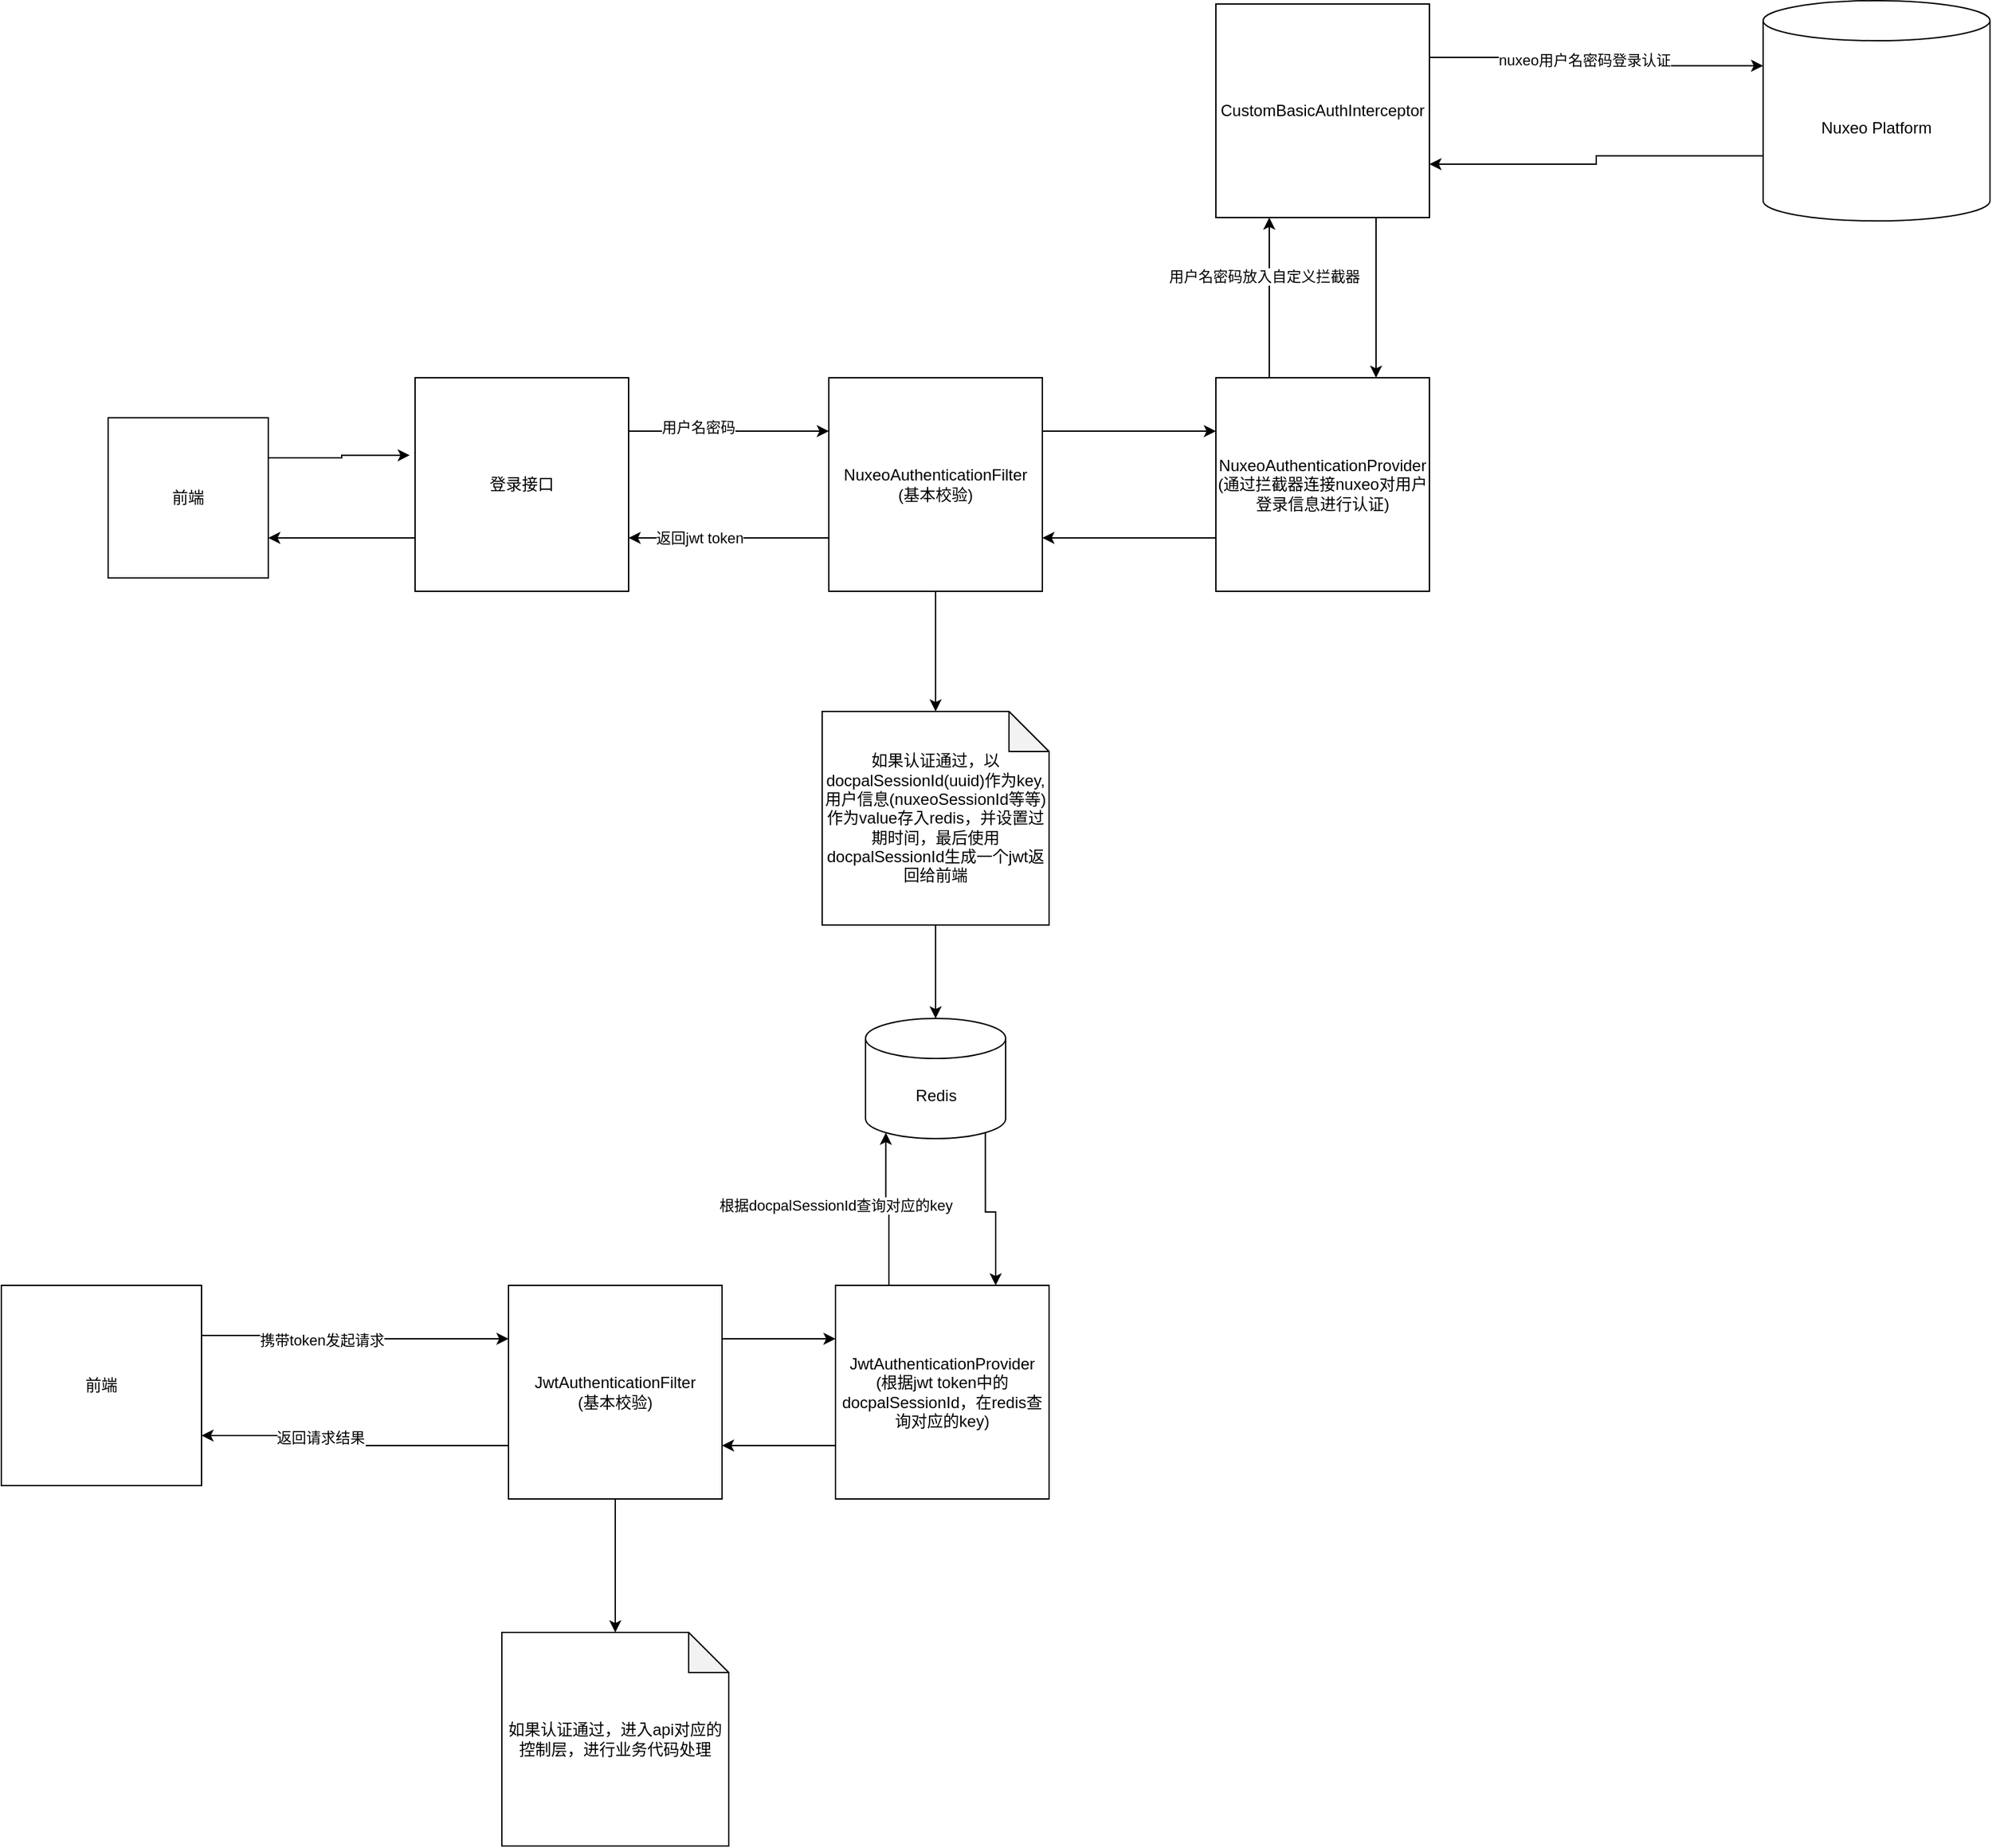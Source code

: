 <mxfile version="21.0.6" type="github">
  <diagram name="Page-1" id="2YBvvXClWsGukQMizWep">
    <mxGraphModel dx="2294" dy="782" grid="1" gridSize="10" guides="1" tooltips="1" connect="1" arrows="1" fold="1" page="1" pageScale="1" pageWidth="850" pageHeight="1100" math="0" shadow="0">
      <root>
        <mxCell id="0" />
        <mxCell id="1" parent="0" />
        <mxCell id="7au_PphxwlcLs9A8Q_GM-40" style="edgeStyle=orthogonalEdgeStyle;rounded=0;orthogonalLoop=1;jettySize=auto;html=1;exitX=1;exitY=0.25;exitDx=0;exitDy=0;entryX=-0.025;entryY=0.363;entryDx=0;entryDy=0;entryPerimeter=0;" edge="1" parent="1" source="7au_PphxwlcLs9A8Q_GM-1" target="7au_PphxwlcLs9A8Q_GM-2">
          <mxGeometry relative="1" as="geometry" />
        </mxCell>
        <mxCell id="7au_PphxwlcLs9A8Q_GM-1" value="前端" style="whiteSpace=wrap;html=1;aspect=fixed;" vertex="1" parent="1">
          <mxGeometry x="-260" y="530" width="120" height="120" as="geometry" />
        </mxCell>
        <mxCell id="7au_PphxwlcLs9A8Q_GM-38" style="edgeStyle=orthogonalEdgeStyle;rounded=0;orthogonalLoop=1;jettySize=auto;html=1;exitX=1;exitY=0.25;exitDx=0;exitDy=0;entryX=0;entryY=0.25;entryDx=0;entryDy=0;" edge="1" parent="1" source="7au_PphxwlcLs9A8Q_GM-2" target="7au_PphxwlcLs9A8Q_GM-3">
          <mxGeometry relative="1" as="geometry" />
        </mxCell>
        <mxCell id="7au_PphxwlcLs9A8Q_GM-52" value="用户名密码" style="edgeLabel;html=1;align=center;verticalAlign=middle;resizable=0;points=[];" vertex="1" connectable="0" parent="7au_PphxwlcLs9A8Q_GM-38">
          <mxGeometry x="-0.307" y="3" relative="1" as="geometry">
            <mxPoint as="offset" />
          </mxGeometry>
        </mxCell>
        <mxCell id="7au_PphxwlcLs9A8Q_GM-41" style="edgeStyle=orthogonalEdgeStyle;rounded=0;orthogonalLoop=1;jettySize=auto;html=1;exitX=0;exitY=0.75;exitDx=0;exitDy=0;entryX=1;entryY=0.75;entryDx=0;entryDy=0;" edge="1" parent="1" source="7au_PphxwlcLs9A8Q_GM-2" target="7au_PphxwlcLs9A8Q_GM-1">
          <mxGeometry relative="1" as="geometry" />
        </mxCell>
        <mxCell id="7au_PphxwlcLs9A8Q_GM-2" value="登录接口" style="whiteSpace=wrap;html=1;aspect=fixed;" vertex="1" parent="1">
          <mxGeometry x="-30" y="500" width="160" height="160" as="geometry" />
        </mxCell>
        <mxCell id="7au_PphxwlcLs9A8Q_GM-27" style="edgeStyle=orthogonalEdgeStyle;rounded=0;orthogonalLoop=1;jettySize=auto;html=1;exitX=1;exitY=0.25;exitDx=0;exitDy=0;entryX=0;entryY=0.25;entryDx=0;entryDy=0;" edge="1" parent="1" source="7au_PphxwlcLs9A8Q_GM-3" target="7au_PphxwlcLs9A8Q_GM-4">
          <mxGeometry relative="1" as="geometry" />
        </mxCell>
        <mxCell id="7au_PphxwlcLs9A8Q_GM-39" style="edgeStyle=orthogonalEdgeStyle;rounded=0;orthogonalLoop=1;jettySize=auto;html=1;exitX=0;exitY=0.75;exitDx=0;exitDy=0;entryX=1;entryY=0.75;entryDx=0;entryDy=0;" edge="1" parent="1" source="7au_PphxwlcLs9A8Q_GM-3" target="7au_PphxwlcLs9A8Q_GM-2">
          <mxGeometry relative="1" as="geometry" />
        </mxCell>
        <mxCell id="7au_PphxwlcLs9A8Q_GM-51" value="返回jwt token" style="edgeLabel;html=1;align=center;verticalAlign=middle;resizable=0;points=[];" vertex="1" connectable="0" parent="7au_PphxwlcLs9A8Q_GM-39">
          <mxGeometry x="0.294" relative="1" as="geometry">
            <mxPoint as="offset" />
          </mxGeometry>
        </mxCell>
        <mxCell id="7au_PphxwlcLs9A8Q_GM-43" style="edgeStyle=orthogonalEdgeStyle;rounded=0;orthogonalLoop=1;jettySize=auto;html=1;" edge="1" parent="1" source="7au_PphxwlcLs9A8Q_GM-3" target="7au_PphxwlcLs9A8Q_GM-7">
          <mxGeometry relative="1" as="geometry" />
        </mxCell>
        <mxCell id="7au_PphxwlcLs9A8Q_GM-3" value="NuxeoAuthenticationFilter&lt;br&gt;(基本校验)" style="whiteSpace=wrap;html=1;aspect=fixed;" vertex="1" parent="1">
          <mxGeometry x="280" y="500" width="160" height="160" as="geometry" />
        </mxCell>
        <mxCell id="7au_PphxwlcLs9A8Q_GM-28" style="edgeStyle=orthogonalEdgeStyle;rounded=0;orthogonalLoop=1;jettySize=auto;html=1;exitX=0;exitY=0.75;exitDx=0;exitDy=0;entryX=1;entryY=0.75;entryDx=0;entryDy=0;" edge="1" parent="1" source="7au_PphxwlcLs9A8Q_GM-4" target="7au_PphxwlcLs9A8Q_GM-3">
          <mxGeometry relative="1" as="geometry" />
        </mxCell>
        <mxCell id="7au_PphxwlcLs9A8Q_GM-29" style="edgeStyle=orthogonalEdgeStyle;rounded=0;orthogonalLoop=1;jettySize=auto;html=1;exitX=0.25;exitY=0;exitDx=0;exitDy=0;entryX=0.25;entryY=1;entryDx=0;entryDy=0;" edge="1" parent="1" source="7au_PphxwlcLs9A8Q_GM-4" target="7au_PphxwlcLs9A8Q_GM-5">
          <mxGeometry relative="1" as="geometry">
            <Array as="points">
              <mxPoint x="610" y="450" />
              <mxPoint x="610" y="450" />
            </Array>
          </mxGeometry>
        </mxCell>
        <mxCell id="7au_PphxwlcLs9A8Q_GM-47" value="用户名密码放入自定义拦截器" style="edgeLabel;html=1;align=center;verticalAlign=middle;resizable=0;points=[];" vertex="1" connectable="0" parent="7au_PphxwlcLs9A8Q_GM-29">
          <mxGeometry x="0.267" y="4" relative="1" as="geometry">
            <mxPoint as="offset" />
          </mxGeometry>
        </mxCell>
        <mxCell id="7au_PphxwlcLs9A8Q_GM-4" value="NuxeoAuthenticationProvider&lt;br&gt;(通过拦截器连接nuxeo对用户登录信息进行认证)" style="whiteSpace=wrap;html=1;aspect=fixed;" vertex="1" parent="1">
          <mxGeometry x="570" y="500" width="160" height="160" as="geometry" />
        </mxCell>
        <mxCell id="7au_PphxwlcLs9A8Q_GM-30" style="edgeStyle=orthogonalEdgeStyle;rounded=0;orthogonalLoop=1;jettySize=auto;html=1;exitX=0.75;exitY=1;exitDx=0;exitDy=0;entryX=0.75;entryY=0;entryDx=0;entryDy=0;" edge="1" parent="1" source="7au_PphxwlcLs9A8Q_GM-5" target="7au_PphxwlcLs9A8Q_GM-4">
          <mxGeometry relative="1" as="geometry" />
        </mxCell>
        <mxCell id="7au_PphxwlcLs9A8Q_GM-36" style="edgeStyle=orthogonalEdgeStyle;rounded=0;orthogonalLoop=1;jettySize=auto;html=1;exitX=1;exitY=0.25;exitDx=0;exitDy=0;entryX=0;entryY=0;entryDx=0;entryDy=48.75;entryPerimeter=0;" edge="1" parent="1" source="7au_PphxwlcLs9A8Q_GM-5" target="7au_PphxwlcLs9A8Q_GM-21">
          <mxGeometry relative="1" as="geometry" />
        </mxCell>
        <mxCell id="7au_PphxwlcLs9A8Q_GM-46" value="nuxeo用户名密码登录认证" style="edgeLabel;html=1;align=center;verticalAlign=middle;resizable=0;points=[];" vertex="1" connectable="0" parent="7au_PphxwlcLs9A8Q_GM-36">
          <mxGeometry x="-0.225" y="-2" relative="1" as="geometry">
            <mxPoint x="16" as="offset" />
          </mxGeometry>
        </mxCell>
        <mxCell id="7au_PphxwlcLs9A8Q_GM-5" value="CustomBasicAuthInterceptor" style="whiteSpace=wrap;html=1;aspect=fixed;" vertex="1" parent="1">
          <mxGeometry x="570" y="220" width="160" height="160" as="geometry" />
        </mxCell>
        <mxCell id="7au_PphxwlcLs9A8Q_GM-18" style="edgeStyle=orthogonalEdgeStyle;rounded=0;orthogonalLoop=1;jettySize=auto;html=1;entryX=0.5;entryY=0;entryDx=0;entryDy=0;entryPerimeter=0;" edge="1" parent="1" source="7au_PphxwlcLs9A8Q_GM-7" target="7au_PphxwlcLs9A8Q_GM-8">
          <mxGeometry relative="1" as="geometry" />
        </mxCell>
        <mxCell id="7au_PphxwlcLs9A8Q_GM-7" value="如果认证通过，以docpalSessionId(uuid)作为key,用户信息(nuxeoSessionId等等)作为value存入redis，并设置过期时间，最后使用docpalSessionId生成一个jwt返回给前端" style="shape=note;whiteSpace=wrap;html=1;backgroundOutline=1;darkOpacity=0.05;" vertex="1" parent="1">
          <mxGeometry x="275" y="750" width="170" height="160" as="geometry" />
        </mxCell>
        <mxCell id="7au_PphxwlcLs9A8Q_GM-45" style="edgeStyle=orthogonalEdgeStyle;rounded=0;orthogonalLoop=1;jettySize=auto;html=1;exitX=0.855;exitY=1;exitDx=0;exitDy=-4.35;exitPerimeter=0;entryX=0.75;entryY=0;entryDx=0;entryDy=0;" edge="1" parent="1" source="7au_PphxwlcLs9A8Q_GM-8" target="7au_PphxwlcLs9A8Q_GM-10">
          <mxGeometry relative="1" as="geometry" />
        </mxCell>
        <mxCell id="7au_PphxwlcLs9A8Q_GM-8" value="Redis" style="shape=cylinder3;whiteSpace=wrap;html=1;boundedLbl=1;backgroundOutline=1;size=15;" vertex="1" parent="1">
          <mxGeometry x="307.5" y="980" width="105" height="90" as="geometry" />
        </mxCell>
        <mxCell id="7au_PphxwlcLs9A8Q_GM-54" style="edgeStyle=orthogonalEdgeStyle;rounded=0;orthogonalLoop=1;jettySize=auto;html=1;exitX=1;exitY=0.25;exitDx=0;exitDy=0;entryX=0;entryY=0.25;entryDx=0;entryDy=0;" edge="1" parent="1" source="7au_PphxwlcLs9A8Q_GM-9" target="7au_PphxwlcLs9A8Q_GM-10">
          <mxGeometry relative="1" as="geometry" />
        </mxCell>
        <mxCell id="7au_PphxwlcLs9A8Q_GM-56" style="edgeStyle=orthogonalEdgeStyle;rounded=0;orthogonalLoop=1;jettySize=auto;html=1;exitX=0;exitY=0.75;exitDx=0;exitDy=0;entryX=1;entryY=0.75;entryDx=0;entryDy=0;" edge="1" parent="1" source="7au_PphxwlcLs9A8Q_GM-9" target="7au_PphxwlcLs9A8Q_GM-11">
          <mxGeometry relative="1" as="geometry" />
        </mxCell>
        <mxCell id="7au_PphxwlcLs9A8Q_GM-57" value="返回请求结果" style="edgeLabel;html=1;align=center;verticalAlign=middle;resizable=0;points=[];" vertex="1" connectable="0" parent="7au_PphxwlcLs9A8Q_GM-56">
          <mxGeometry x="0.252" y="1" relative="1" as="geometry">
            <mxPoint as="offset" />
          </mxGeometry>
        </mxCell>
        <mxCell id="7au_PphxwlcLs9A8Q_GM-59" style="edgeStyle=orthogonalEdgeStyle;rounded=0;orthogonalLoop=1;jettySize=auto;html=1;" edge="1" parent="1" source="7au_PphxwlcLs9A8Q_GM-9" target="7au_PphxwlcLs9A8Q_GM-58">
          <mxGeometry relative="1" as="geometry" />
        </mxCell>
        <mxCell id="7au_PphxwlcLs9A8Q_GM-9" value="JwtAuthenticationFilter&lt;br&gt;(基本校验)" style="whiteSpace=wrap;html=1;aspect=fixed;" vertex="1" parent="1">
          <mxGeometry x="40" y="1180" width="160" height="160" as="geometry" />
        </mxCell>
        <mxCell id="7au_PphxwlcLs9A8Q_GM-44" style="edgeStyle=orthogonalEdgeStyle;rounded=0;orthogonalLoop=1;jettySize=auto;html=1;exitX=0.25;exitY=0;exitDx=0;exitDy=0;entryX=0.145;entryY=1;entryDx=0;entryDy=-4.35;entryPerimeter=0;" edge="1" parent="1" source="7au_PphxwlcLs9A8Q_GM-10" target="7au_PphxwlcLs9A8Q_GM-8">
          <mxGeometry relative="1" as="geometry" />
        </mxCell>
        <mxCell id="7au_PphxwlcLs9A8Q_GM-53" value="根据docpalSessionId查询对应的key" style="edgeLabel;html=1;align=center;verticalAlign=middle;resizable=0;points=[];" vertex="1" connectable="0" parent="7au_PphxwlcLs9A8Q_GM-44">
          <mxGeometry x="-0.229" relative="1" as="geometry">
            <mxPoint x="-40" y="-15" as="offset" />
          </mxGeometry>
        </mxCell>
        <mxCell id="7au_PphxwlcLs9A8Q_GM-55" style="edgeStyle=orthogonalEdgeStyle;rounded=0;orthogonalLoop=1;jettySize=auto;html=1;exitX=0;exitY=0.75;exitDx=0;exitDy=0;entryX=1;entryY=0.75;entryDx=0;entryDy=0;" edge="1" parent="1" source="7au_PphxwlcLs9A8Q_GM-10" target="7au_PphxwlcLs9A8Q_GM-9">
          <mxGeometry relative="1" as="geometry" />
        </mxCell>
        <mxCell id="7au_PphxwlcLs9A8Q_GM-10" value="JwtAuthenticationProvider&lt;br&gt;(根据jwt token中的docpalSessionId，在redis查询对应的key)" style="whiteSpace=wrap;html=1;aspect=fixed;" vertex="1" parent="1">
          <mxGeometry x="285" y="1180" width="160" height="160" as="geometry" />
        </mxCell>
        <mxCell id="7au_PphxwlcLs9A8Q_GM-12" style="edgeStyle=orthogonalEdgeStyle;rounded=0;orthogonalLoop=1;jettySize=auto;html=1;exitX=1;exitY=0.25;exitDx=0;exitDy=0;entryX=0;entryY=0.25;entryDx=0;entryDy=0;" edge="1" parent="1" source="7au_PphxwlcLs9A8Q_GM-11" target="7au_PphxwlcLs9A8Q_GM-9">
          <mxGeometry relative="1" as="geometry" />
        </mxCell>
        <mxCell id="7au_PphxwlcLs9A8Q_GM-13" value="携带token发起请求" style="edgeLabel;html=1;align=center;verticalAlign=middle;resizable=0;points=[];" vertex="1" connectable="0" parent="7au_PphxwlcLs9A8Q_GM-12">
          <mxGeometry x="-0.224" y="-3" relative="1" as="geometry">
            <mxPoint as="offset" />
          </mxGeometry>
        </mxCell>
        <mxCell id="7au_PphxwlcLs9A8Q_GM-11" value="前端" style="whiteSpace=wrap;html=1;aspect=fixed;" vertex="1" parent="1">
          <mxGeometry x="-340" y="1180" width="150" height="150" as="geometry" />
        </mxCell>
        <mxCell id="7au_PphxwlcLs9A8Q_GM-37" style="edgeStyle=orthogonalEdgeStyle;rounded=0;orthogonalLoop=1;jettySize=auto;html=1;exitX=0;exitY=0;exitDx=0;exitDy=116.25;exitPerimeter=0;entryX=1;entryY=0.75;entryDx=0;entryDy=0;" edge="1" parent="1" source="7au_PphxwlcLs9A8Q_GM-21" target="7au_PphxwlcLs9A8Q_GM-5">
          <mxGeometry relative="1" as="geometry" />
        </mxCell>
        <mxCell id="7au_PphxwlcLs9A8Q_GM-21" value="Nuxeo Platform" style="shape=cylinder3;whiteSpace=wrap;html=1;boundedLbl=1;backgroundOutline=1;size=15;" vertex="1" parent="1">
          <mxGeometry x="980" y="217.5" width="170" height="165" as="geometry" />
        </mxCell>
        <mxCell id="7au_PphxwlcLs9A8Q_GM-58" value="如果认证通过，进入api对应的控制层，进行业务代码处理" style="shape=note;whiteSpace=wrap;html=1;backgroundOutline=1;darkOpacity=0.05;" vertex="1" parent="1">
          <mxGeometry x="35" y="1440" width="170" height="160" as="geometry" />
        </mxCell>
      </root>
    </mxGraphModel>
  </diagram>
</mxfile>
